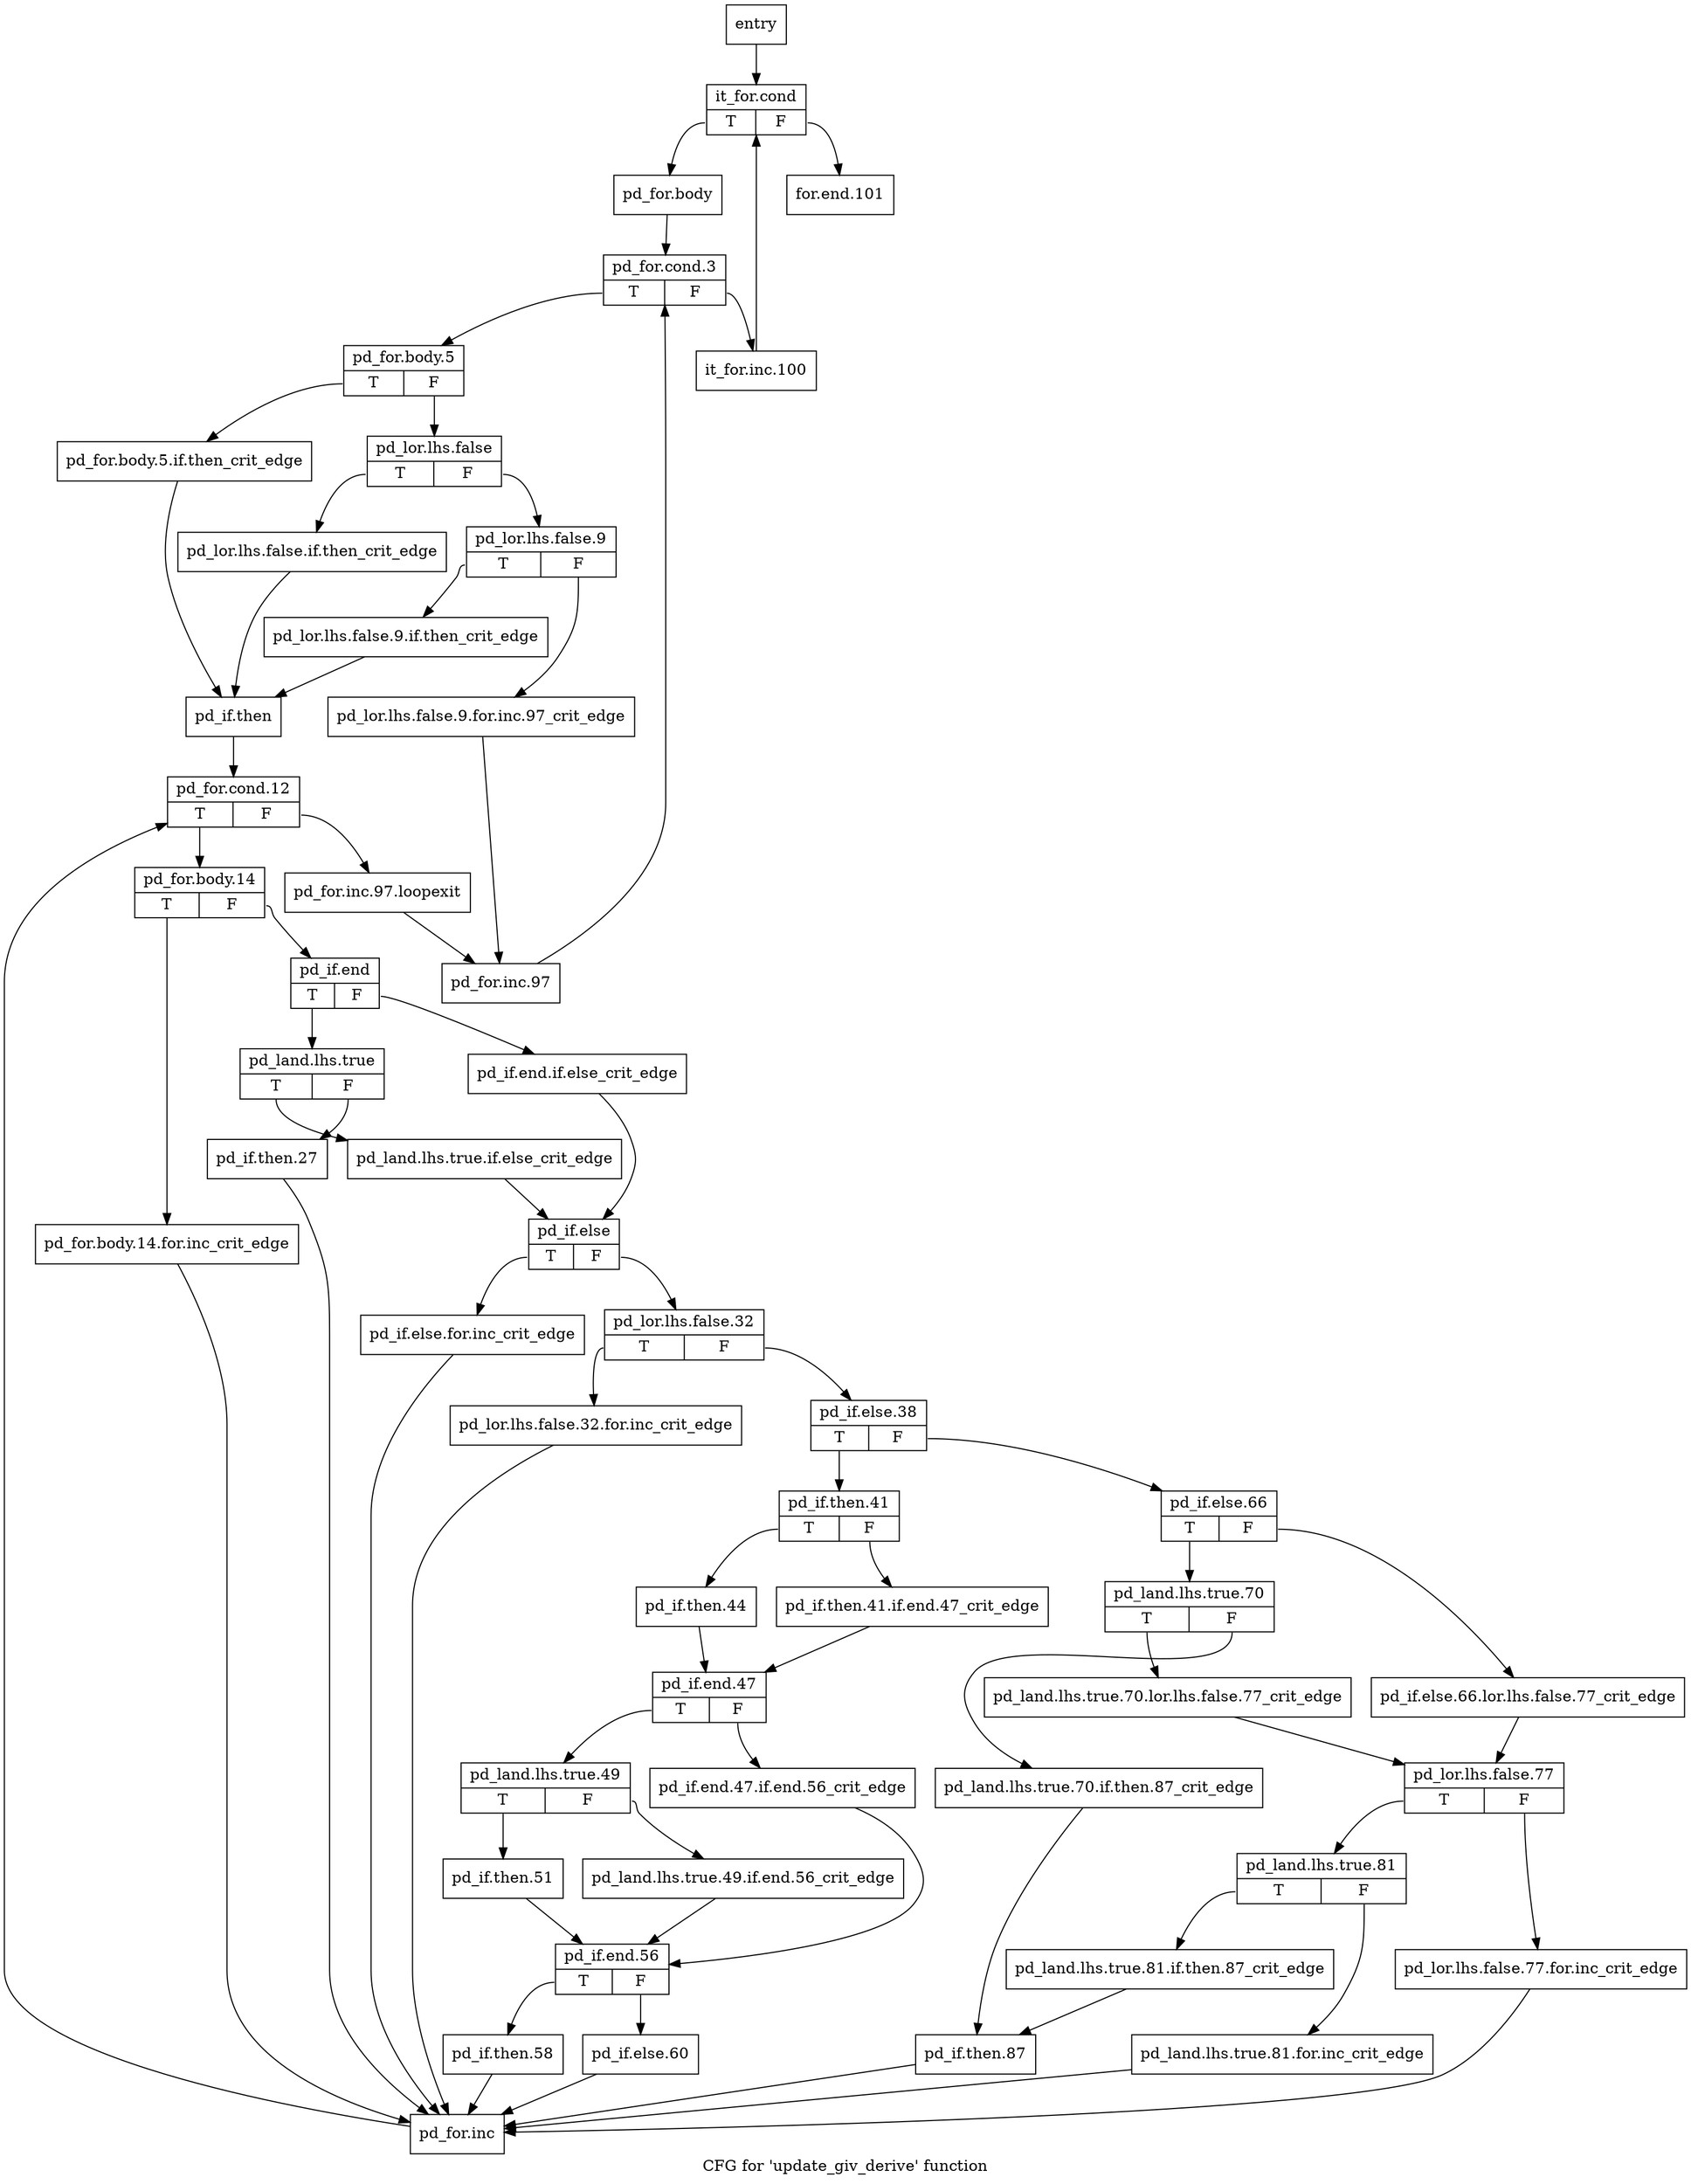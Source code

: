 digraph "CFG for 'update_giv_derive' function" {
	label="CFG for 'update_giv_derive' function";

	Node0x8153070 [shape=record,label="{entry}"];
	Node0x8153070 -> Node0x81530c0;
	Node0x81530c0 [shape=record,label="{it_for.cond|{<s0>T|<s1>F}}"];
	Node0x81530c0:s0 -> Node0x8153a40;
	Node0x81530c0:s1 -> Node0x8154990;
	Node0x8153a40 [shape=record,label="{pd_for.body}"];
	Node0x8153a40 -> Node0x8153a90;
	Node0x8153a90 [shape=record,label="{pd_for.cond.3|{<s0>T|<s1>F}}"];
	Node0x8153a90:s0 -> Node0x8153ae0;
	Node0x8153a90:s1 -> Node0x8154940;
	Node0x8153ae0 [shape=record,label="{pd_for.body.5|{<s0>T|<s1>F}}"];
	Node0x8153ae0:s0 -> Node0x8153b30;
	Node0x8153ae0:s1 -> Node0x8153b80;
	Node0x8153b30 [shape=record,label="{pd_for.body.5.if.then_crit_edge}"];
	Node0x8153b30 -> Node0x8153d10;
	Node0x8153b80 [shape=record,label="{pd_lor.lhs.false|{<s0>T|<s1>F}}"];
	Node0x8153b80:s0 -> Node0x8153bd0;
	Node0x8153b80:s1 -> Node0x8153c20;
	Node0x8153bd0 [shape=record,label="{pd_lor.lhs.false.if.then_crit_edge}"];
	Node0x8153bd0 -> Node0x8153d10;
	Node0x8153c20 [shape=record,label="{pd_lor.lhs.false.9|{<s0>T|<s1>F}}"];
	Node0x8153c20:s0 -> Node0x8153cc0;
	Node0x8153c20:s1 -> Node0x8153c70;
	Node0x8153c70 [shape=record,label="{pd_lor.lhs.false.9.for.inc.97_crit_edge}"];
	Node0x8153c70 -> Node0x81548f0;
	Node0x8153cc0 [shape=record,label="{pd_lor.lhs.false.9.if.then_crit_edge}"];
	Node0x8153cc0 -> Node0x8153d10;
	Node0x8153d10 [shape=record,label="{pd_if.then}"];
	Node0x8153d10 -> Node0x8153d60;
	Node0x8153d60 [shape=record,label="{pd_for.cond.12|{<s0>T|<s1>F}}"];
	Node0x8153d60:s0 -> Node0x8153db0;
	Node0x8153d60:s1 -> Node0x81548a0;
	Node0x8153db0 [shape=record,label="{pd_for.body.14|{<s0>T|<s1>F}}"];
	Node0x8153db0:s0 -> Node0x8153e00;
	Node0x8153db0:s1 -> Node0x8153e50;
	Node0x8153e00 [shape=record,label="{pd_for.body.14.for.inc_crit_edge}"];
	Node0x8153e00 -> Node0x8154850;
	Node0x8153e50 [shape=record,label="{pd_if.end|{<s0>T|<s1>F}}"];
	Node0x8153e50:s0 -> Node0x8153ef0;
	Node0x8153e50:s1 -> Node0x8153ea0;
	Node0x8153ea0 [shape=record,label="{pd_if.end.if.else_crit_edge}"];
	Node0x8153ea0 -> Node0x8153fe0;
	Node0x8153ef0 [shape=record,label="{pd_land.lhs.true|{<s0>T|<s1>F}}"];
	Node0x8153ef0:s0 -> Node0x8153f40;
	Node0x8153ef0:s1 -> Node0x8153f90;
	Node0x8153f40 [shape=record,label="{pd_land.lhs.true.if.else_crit_edge}"];
	Node0x8153f40 -> Node0x8153fe0;
	Node0x8153f90 [shape=record,label="{pd_if.then.27}"];
	Node0x8153f90 -> Node0x8154850;
	Node0x8153fe0 [shape=record,label="{pd_if.else|{<s0>T|<s1>F}}"];
	Node0x8153fe0:s0 -> Node0x8154030;
	Node0x8153fe0:s1 -> Node0x8154080;
	Node0x8154030 [shape=record,label="{pd_if.else.for.inc_crit_edge}"];
	Node0x8154030 -> Node0x8154850;
	Node0x8154080 [shape=record,label="{pd_lor.lhs.false.32|{<s0>T|<s1>F}}"];
	Node0x8154080:s0 -> Node0x81540d0;
	Node0x8154080:s1 -> Node0x8154120;
	Node0x81540d0 [shape=record,label="{pd_lor.lhs.false.32.for.inc_crit_edge}"];
	Node0x81540d0 -> Node0x8154850;
	Node0x8154120 [shape=record,label="{pd_if.else.38|{<s0>T|<s1>F}}"];
	Node0x8154120:s0 -> Node0x8154170;
	Node0x8154120:s1 -> Node0x81544e0;
	Node0x8154170 [shape=record,label="{pd_if.then.41|{<s0>T|<s1>F}}"];
	Node0x8154170:s0 -> Node0x8154210;
	Node0x8154170:s1 -> Node0x81541c0;
	Node0x81541c0 [shape=record,label="{pd_if.then.41.if.end.47_crit_edge}"];
	Node0x81541c0 -> Node0x8154260;
	Node0x8154210 [shape=record,label="{pd_if.then.44}"];
	Node0x8154210 -> Node0x8154260;
	Node0x8154260 [shape=record,label="{pd_if.end.47|{<s0>T|<s1>F}}"];
	Node0x8154260:s0 -> Node0x8154300;
	Node0x8154260:s1 -> Node0x81542b0;
	Node0x81542b0 [shape=record,label="{pd_if.end.47.if.end.56_crit_edge}"];
	Node0x81542b0 -> Node0x81543f0;
	Node0x8154300 [shape=record,label="{pd_land.lhs.true.49|{<s0>T|<s1>F}}"];
	Node0x8154300:s0 -> Node0x81543a0;
	Node0x8154300:s1 -> Node0x8154350;
	Node0x8154350 [shape=record,label="{pd_land.lhs.true.49.if.end.56_crit_edge}"];
	Node0x8154350 -> Node0x81543f0;
	Node0x81543a0 [shape=record,label="{pd_if.then.51}"];
	Node0x81543a0 -> Node0x81543f0;
	Node0x81543f0 [shape=record,label="{pd_if.end.56|{<s0>T|<s1>F}}"];
	Node0x81543f0:s0 -> Node0x8154440;
	Node0x81543f0:s1 -> Node0x8154490;
	Node0x8154440 [shape=record,label="{pd_if.then.58}"];
	Node0x8154440 -> Node0x8154850;
	Node0x8154490 [shape=record,label="{pd_if.else.60}"];
	Node0x8154490 -> Node0x8154850;
	Node0x81544e0 [shape=record,label="{pd_if.else.66|{<s0>T|<s1>F}}"];
	Node0x81544e0:s0 -> Node0x8154580;
	Node0x81544e0:s1 -> Node0x8154530;
	Node0x8154530 [shape=record,label="{pd_if.else.66.lor.lhs.false.77_crit_edge}"];
	Node0x8154530 -> Node0x8154670;
	Node0x8154580 [shape=record,label="{pd_land.lhs.true.70|{<s0>T|<s1>F}}"];
	Node0x8154580:s0 -> Node0x8154620;
	Node0x8154580:s1 -> Node0x81545d0;
	Node0x81545d0 [shape=record,label="{pd_land.lhs.true.70.if.then.87_crit_edge}"];
	Node0x81545d0 -> Node0x8154800;
	Node0x8154620 [shape=record,label="{pd_land.lhs.true.70.lor.lhs.false.77_crit_edge}"];
	Node0x8154620 -> Node0x8154670;
	Node0x8154670 [shape=record,label="{pd_lor.lhs.false.77|{<s0>T|<s1>F}}"];
	Node0x8154670:s0 -> Node0x8154710;
	Node0x8154670:s1 -> Node0x81546c0;
	Node0x81546c0 [shape=record,label="{pd_lor.lhs.false.77.for.inc_crit_edge}"];
	Node0x81546c0 -> Node0x8154850;
	Node0x8154710 [shape=record,label="{pd_land.lhs.true.81|{<s0>T|<s1>F}}"];
	Node0x8154710:s0 -> Node0x81547b0;
	Node0x8154710:s1 -> Node0x8154760;
	Node0x8154760 [shape=record,label="{pd_land.lhs.true.81.for.inc_crit_edge}"];
	Node0x8154760 -> Node0x8154850;
	Node0x81547b0 [shape=record,label="{pd_land.lhs.true.81.if.then.87_crit_edge}"];
	Node0x81547b0 -> Node0x8154800;
	Node0x8154800 [shape=record,label="{pd_if.then.87}"];
	Node0x8154800 -> Node0x8154850;
	Node0x8154850 [shape=record,label="{pd_for.inc}"];
	Node0x8154850 -> Node0x8153d60;
	Node0x81548a0 [shape=record,label="{pd_for.inc.97.loopexit}"];
	Node0x81548a0 -> Node0x81548f0;
	Node0x81548f0 [shape=record,label="{pd_for.inc.97}"];
	Node0x81548f0 -> Node0x8153a90;
	Node0x8154940 [shape=record,label="{it_for.inc.100}"];
	Node0x8154940 -> Node0x81530c0;
	Node0x8154990 [shape=record,label="{for.end.101}"];
}

